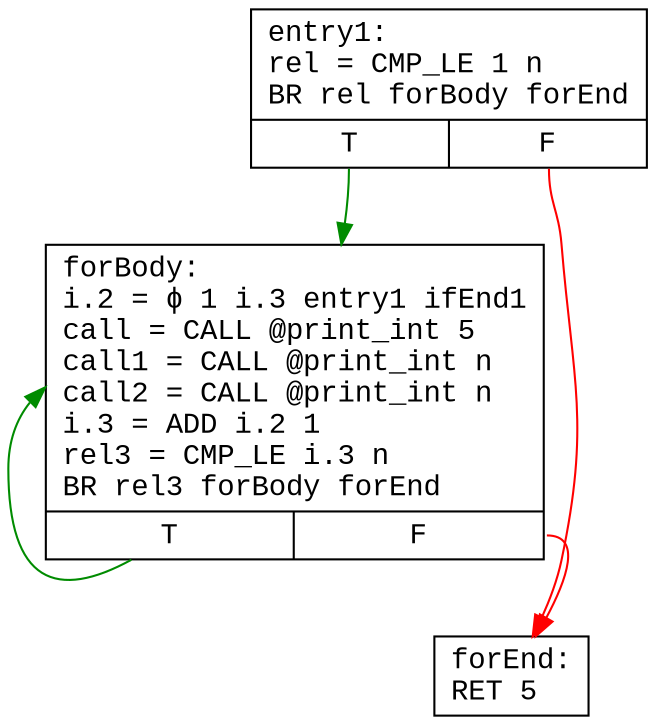 digraph CFG {
    node [shape=record, fontname="Courier New"]
    entry1 [label="{entry1:\lrel = CMP_LE 1 n\lBR rel forBody forEnd\l|{<t> T|<f> F}}"]
    forBody [label="{forBody:\li.2 = ϕ 1 i.3 entry1 ifEnd1\lcall = CALL @print_int 5\lcall1 = CALL @print_int n\lcall2 = CALL @print_int n\li.3 = ADD i.2 1\lrel3 = CMP_LE i.3 n\lBR rel3 forBody forEnd\l|{<t> T|<f> F}}"]
    forEnd [label="{forEnd:\lRET 5\l}"]
    entry1:t -> forBody [color=green4]
    entry1:f -> forEnd [color=red]
    forBody:t -> forBody [color=green4]
    forBody:f -> forEnd [color=red]
}